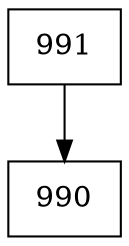 digraph G {
  node [shape=record];
  node0 [label="{991}"];
  node0 -> node1;
  node1 [label="{990}"];
}
